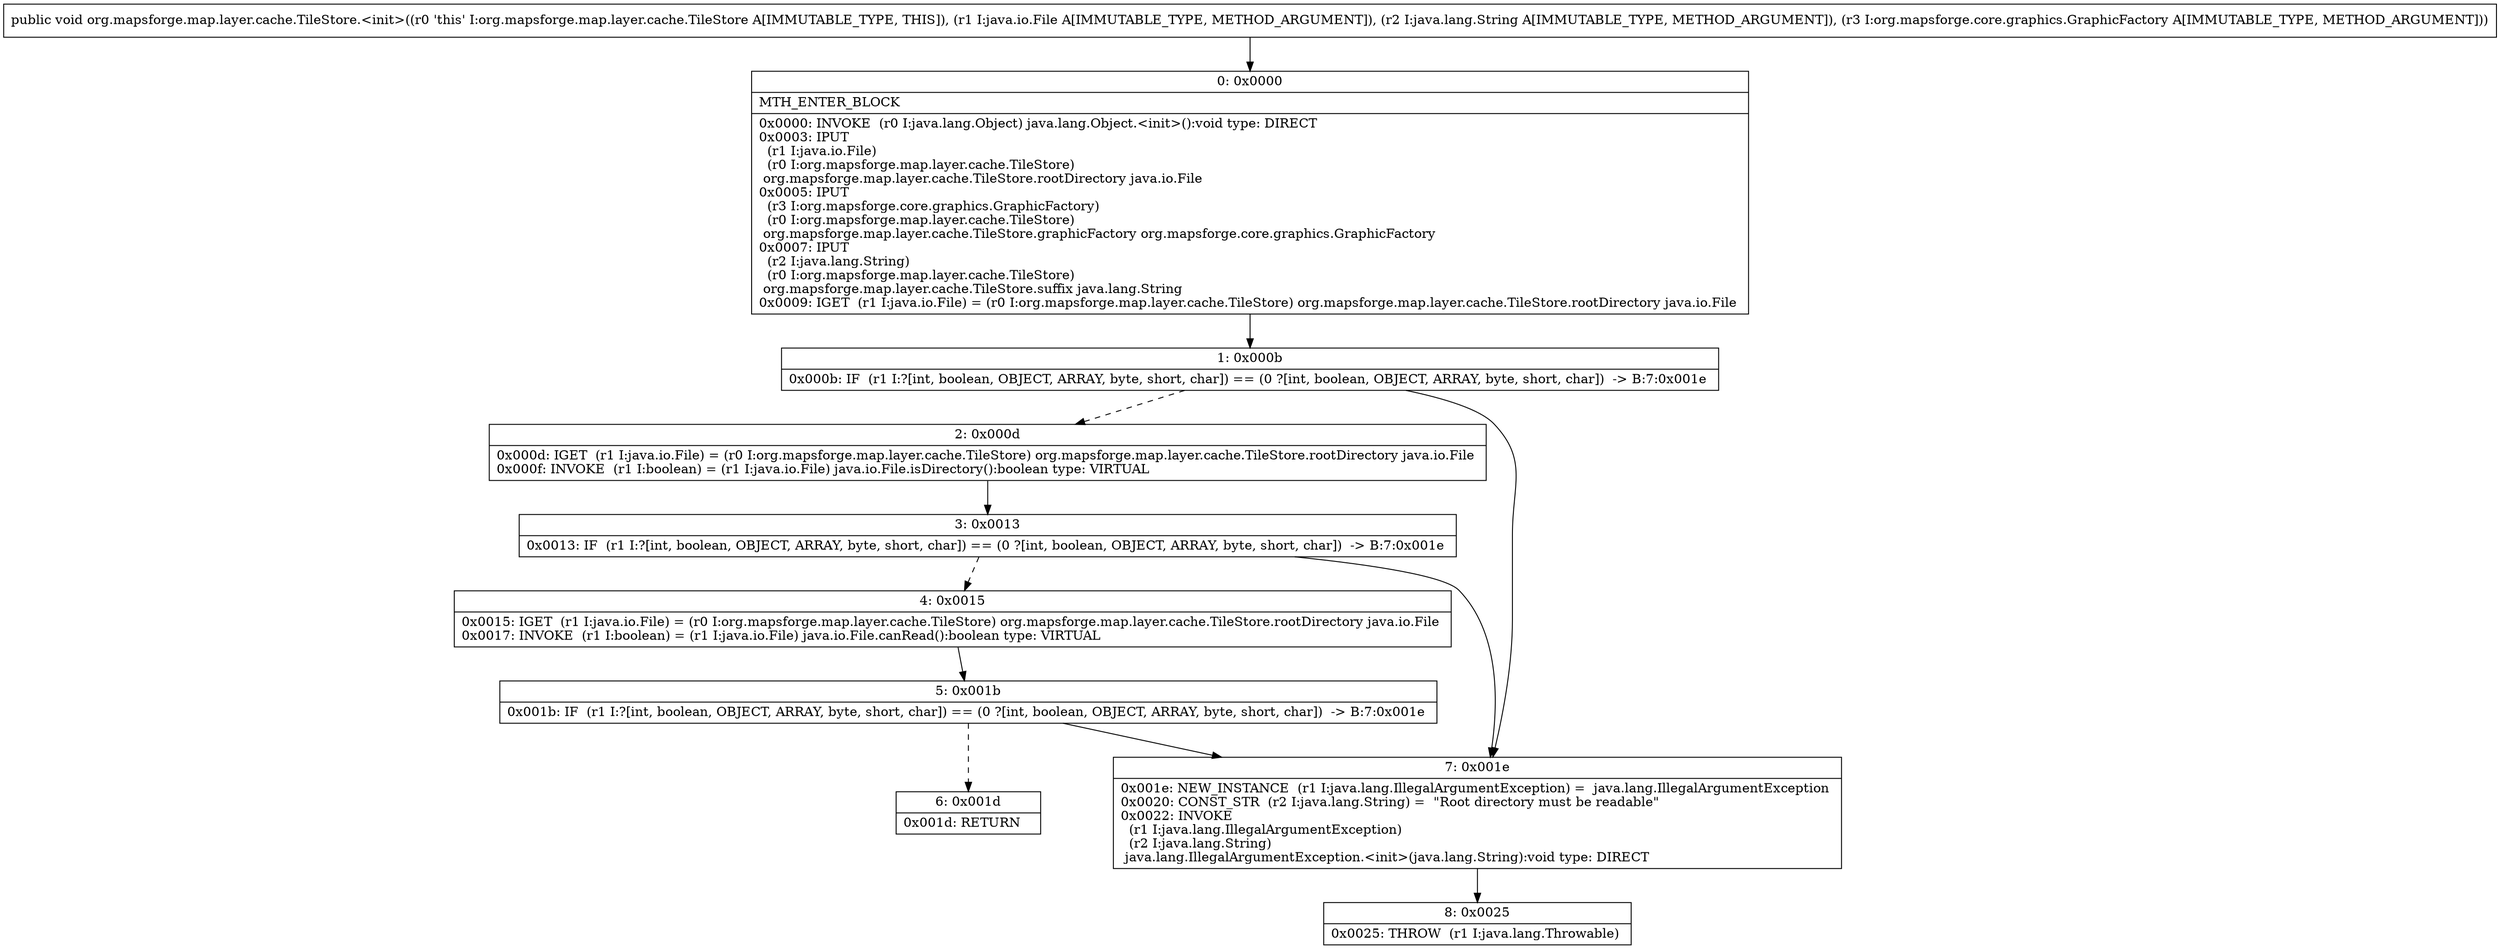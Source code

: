 digraph "CFG fororg.mapsforge.map.layer.cache.TileStore.\<init\>(Ljava\/io\/File;Ljava\/lang\/String;Lorg\/mapsforge\/core\/graphics\/GraphicFactory;)V" {
Node_0 [shape=record,label="{0\:\ 0x0000|MTH_ENTER_BLOCK\l|0x0000: INVOKE  (r0 I:java.lang.Object) java.lang.Object.\<init\>():void type: DIRECT \l0x0003: IPUT  \l  (r1 I:java.io.File)\l  (r0 I:org.mapsforge.map.layer.cache.TileStore)\l org.mapsforge.map.layer.cache.TileStore.rootDirectory java.io.File \l0x0005: IPUT  \l  (r3 I:org.mapsforge.core.graphics.GraphicFactory)\l  (r0 I:org.mapsforge.map.layer.cache.TileStore)\l org.mapsforge.map.layer.cache.TileStore.graphicFactory org.mapsforge.core.graphics.GraphicFactory \l0x0007: IPUT  \l  (r2 I:java.lang.String)\l  (r0 I:org.mapsforge.map.layer.cache.TileStore)\l org.mapsforge.map.layer.cache.TileStore.suffix java.lang.String \l0x0009: IGET  (r1 I:java.io.File) = (r0 I:org.mapsforge.map.layer.cache.TileStore) org.mapsforge.map.layer.cache.TileStore.rootDirectory java.io.File \l}"];
Node_1 [shape=record,label="{1\:\ 0x000b|0x000b: IF  (r1 I:?[int, boolean, OBJECT, ARRAY, byte, short, char]) == (0 ?[int, boolean, OBJECT, ARRAY, byte, short, char])  \-\> B:7:0x001e \l}"];
Node_2 [shape=record,label="{2\:\ 0x000d|0x000d: IGET  (r1 I:java.io.File) = (r0 I:org.mapsforge.map.layer.cache.TileStore) org.mapsforge.map.layer.cache.TileStore.rootDirectory java.io.File \l0x000f: INVOKE  (r1 I:boolean) = (r1 I:java.io.File) java.io.File.isDirectory():boolean type: VIRTUAL \l}"];
Node_3 [shape=record,label="{3\:\ 0x0013|0x0013: IF  (r1 I:?[int, boolean, OBJECT, ARRAY, byte, short, char]) == (0 ?[int, boolean, OBJECT, ARRAY, byte, short, char])  \-\> B:7:0x001e \l}"];
Node_4 [shape=record,label="{4\:\ 0x0015|0x0015: IGET  (r1 I:java.io.File) = (r0 I:org.mapsforge.map.layer.cache.TileStore) org.mapsforge.map.layer.cache.TileStore.rootDirectory java.io.File \l0x0017: INVOKE  (r1 I:boolean) = (r1 I:java.io.File) java.io.File.canRead():boolean type: VIRTUAL \l}"];
Node_5 [shape=record,label="{5\:\ 0x001b|0x001b: IF  (r1 I:?[int, boolean, OBJECT, ARRAY, byte, short, char]) == (0 ?[int, boolean, OBJECT, ARRAY, byte, short, char])  \-\> B:7:0x001e \l}"];
Node_6 [shape=record,label="{6\:\ 0x001d|0x001d: RETURN   \l}"];
Node_7 [shape=record,label="{7\:\ 0x001e|0x001e: NEW_INSTANCE  (r1 I:java.lang.IllegalArgumentException) =  java.lang.IllegalArgumentException \l0x0020: CONST_STR  (r2 I:java.lang.String) =  \"Root directory must be readable\" \l0x0022: INVOKE  \l  (r1 I:java.lang.IllegalArgumentException)\l  (r2 I:java.lang.String)\l java.lang.IllegalArgumentException.\<init\>(java.lang.String):void type: DIRECT \l}"];
Node_8 [shape=record,label="{8\:\ 0x0025|0x0025: THROW  (r1 I:java.lang.Throwable) \l}"];
MethodNode[shape=record,label="{public void org.mapsforge.map.layer.cache.TileStore.\<init\>((r0 'this' I:org.mapsforge.map.layer.cache.TileStore A[IMMUTABLE_TYPE, THIS]), (r1 I:java.io.File A[IMMUTABLE_TYPE, METHOD_ARGUMENT]), (r2 I:java.lang.String A[IMMUTABLE_TYPE, METHOD_ARGUMENT]), (r3 I:org.mapsforge.core.graphics.GraphicFactory A[IMMUTABLE_TYPE, METHOD_ARGUMENT])) }"];
MethodNode -> Node_0;
Node_0 -> Node_1;
Node_1 -> Node_2[style=dashed];
Node_1 -> Node_7;
Node_2 -> Node_3;
Node_3 -> Node_4[style=dashed];
Node_3 -> Node_7;
Node_4 -> Node_5;
Node_5 -> Node_6[style=dashed];
Node_5 -> Node_7;
Node_7 -> Node_8;
}

